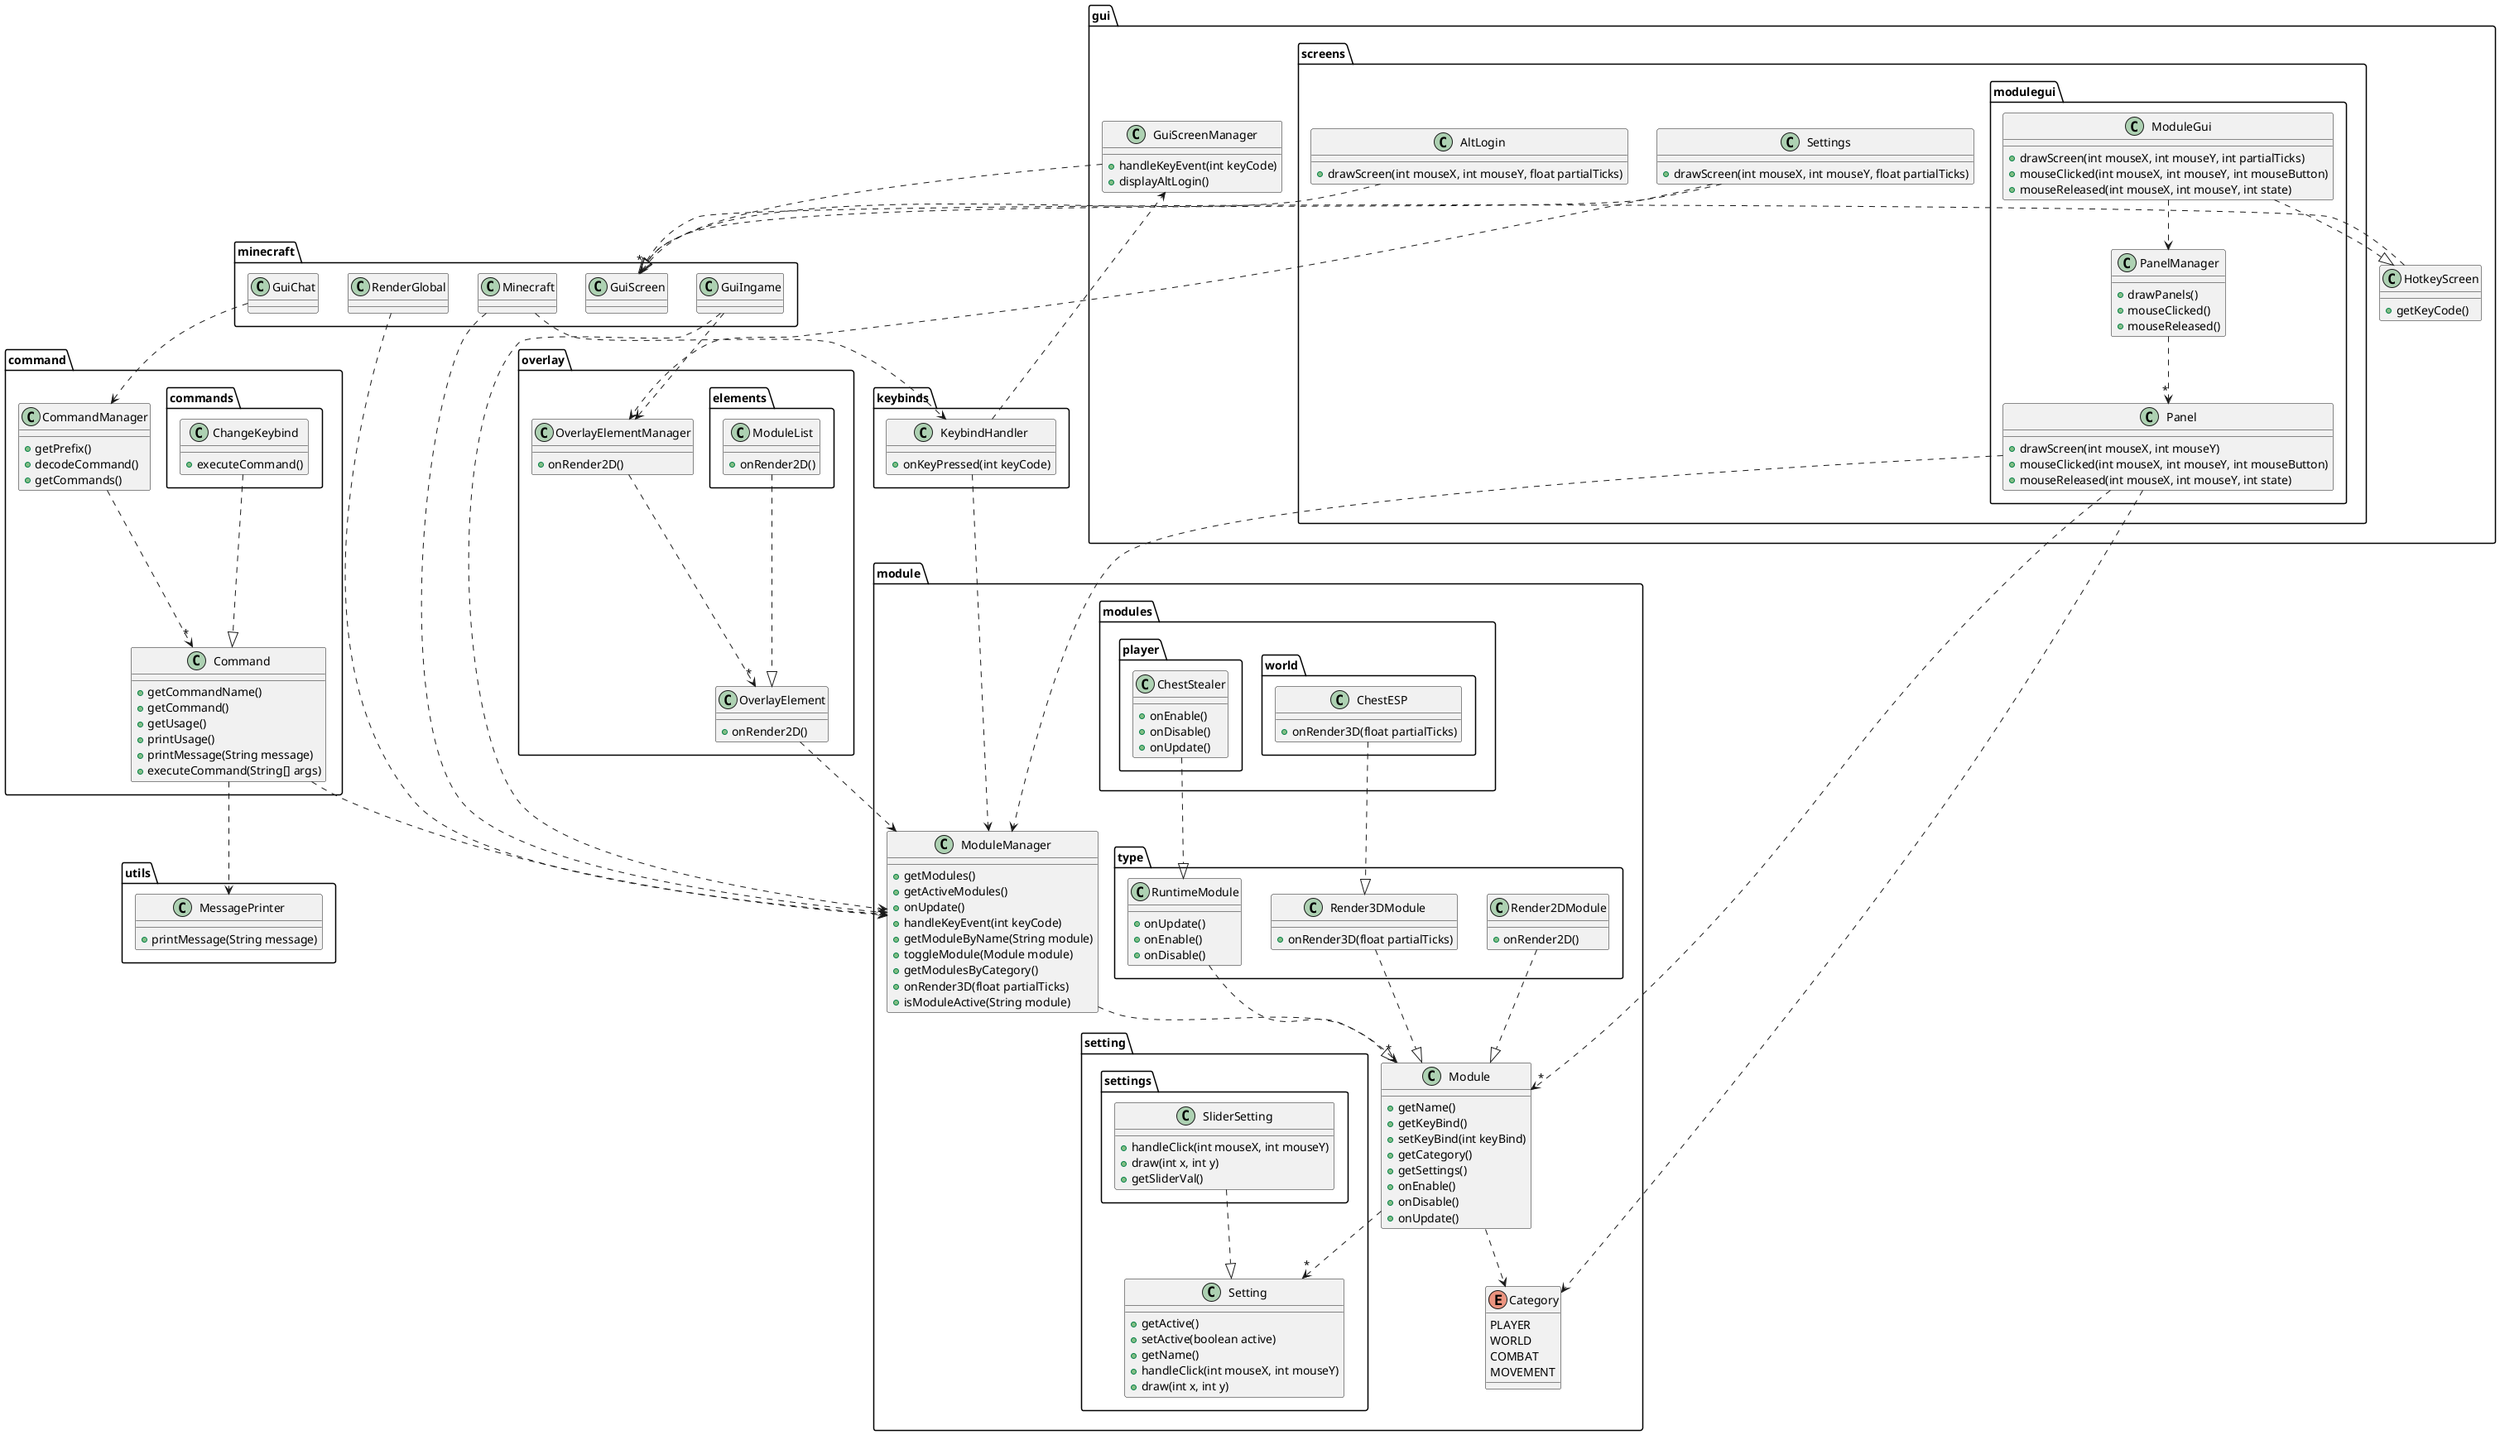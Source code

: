 @startuml

namespace minecraft {
class Minecraft
class GuiScreen
class GuiChat
class GuiIngame
class RenderGlobal
}

namespace command {
class Command {
    + getCommandName()
    + getCommand()
    + getUsage()
    + printUsage()
    + printMessage(String message)
    + executeCommand(String[] args)
}

namespace commands {
class ChangeKeybind {
    + executeCommand()
}
}

class CommandManager {
    + getPrefix()
    + decodeCommand()
    + getCommands()
}
}

namespace gui {
namespace screens {
namespace modulegui {
class Panel {
    + drawScreen(int mouseX, int mouseY)
    + mouseClicked(int mouseX, int mouseY, int mouseButton)
    + mouseReleased(int mouseX, int mouseY, int state)
}

class PanelManager {
    + drawPanels()
    + mouseClicked()
    + mouseReleased()
}
class ModuleGui {
    + drawScreen(int mouseX, int mouseY, int partialTicks)
    + mouseClicked(int mouseX, int mouseY, int mouseButton)
    + mouseReleased(int mouseX, int mouseY, int state)
}
}

class AltLogin {
    + drawScreen(int mouseX, int mouseY, float partialTicks)
}

class Settings {
    + drawScreen(int mouseX, int mouseY, float partialTicks)
}
}

class GuiScreenManager {
    + handleKeyEvent(int keyCode)
    + displayAltLogin()
}

class HotkeyScreen {
    + getKeyCode()
}
}

namespace overlay {
class OverlayElement {
    + onRender2D()
}

namespace elements {
class ModuleList {
    + onRender2D()
}
}

class OverlayElementManager {
    + onRender2D()
}
}

namespace keybinds {
class KeybindHandler {
    + onKeyPressed(int keyCode)
}
}

namespace module {
class Module {
    + getName()
    + getKeyBind()
    + setKeyBind(int keyBind)
    + getCategory()
    + getSettings()
    + onEnable()
    + onDisable()
    + onUpdate()
}

namespace setting {
class Setting {
    + getActive()
    + setActive(boolean active)
    + getName()
    + handleClick(int mouseX, int mouseY)
    + draw(int x, int y)
}

namespace settings {
class SliderSetting {
    + handleClick(int mouseX, int mouseY)
    + draw(int x, int y)
    + getSliderVal()
}
}
}

namespace type {
class Render3DModule {
    + onRender3D(float partialTicks)
}

class Render2DModule {
    + onRender2D()
}

class RuntimeModule {
    + onUpdate()
    + onEnable()
    + onDisable()
}
}

namespace modules {
namespace player {
class ChestStealer {
    + onEnable()
    + onDisable()
    + onUpdate()
}
}

namespace world {
class ChestESP {
    + onRender3D(float partialTicks)
}
}
}

class ModuleManager {
    + getModules()
    + getActiveModules()
    + onUpdate()
    + handleKeyEvent(int keyCode)
    + getModuleByName(String module)
    + toggleModule(Module module)
    + getModulesByCategory()
    + onRender3D(float partialTicks)
    + isModuleActive(String module)
}

enum Category {
    PLAYER
    WORLD
    COMBAT
    MOVEMENT
}
}

namespace utils {
class MessagePrinter {
    + printMessage(String message)
}
}

Minecraft ..> ModuleManager
Minecraft ..> KeybindHandler
RenderGlobal ..> ModuleManager
GuiChat ..> CommandManager
GuiIngame ..> OverlayElementManager
GuiIngame ..> ModuleManager
GuiScreenManager ..> "*" GuiScreen
ModuleGui ..|> HotkeyScreen
HotkeyScreen ..|> GuiScreen
Settings ..|> GuiScreen
Settings ..> OverlayElementManager
AltLogin ..|> GuiScreen
ModuleManager ..> "*" Module
Module ..> Category
Module ..> "*" Setting
Render3DModule ..|> Module
RuntimeModule ..|> Module
Render2DModule ..|> Module
KeybindHandler ..> ModuleManager
KeybindHandler ..> GuiScreenManager
Panel ..> "*" Module
Panel ..> Category
ModuleGui ..> PanelManager
PanelManager ..> "*" Panel
Panel ..> ModuleManager
OverlayElement ..> ModuleManager
OverlayElementManager ..> "*" OverlayElement
CommandManager ..> "*" Command
Command ..> ModuleManager
Command ..> MessagePrinter
ChangeKeybind ..|> Command
ModuleList ..|> OverlayElement
ChestStealer ..|> RuntimeModule
ChestESP ..|> Render3DModule
SliderSetting ..|> Setting

@enduml
